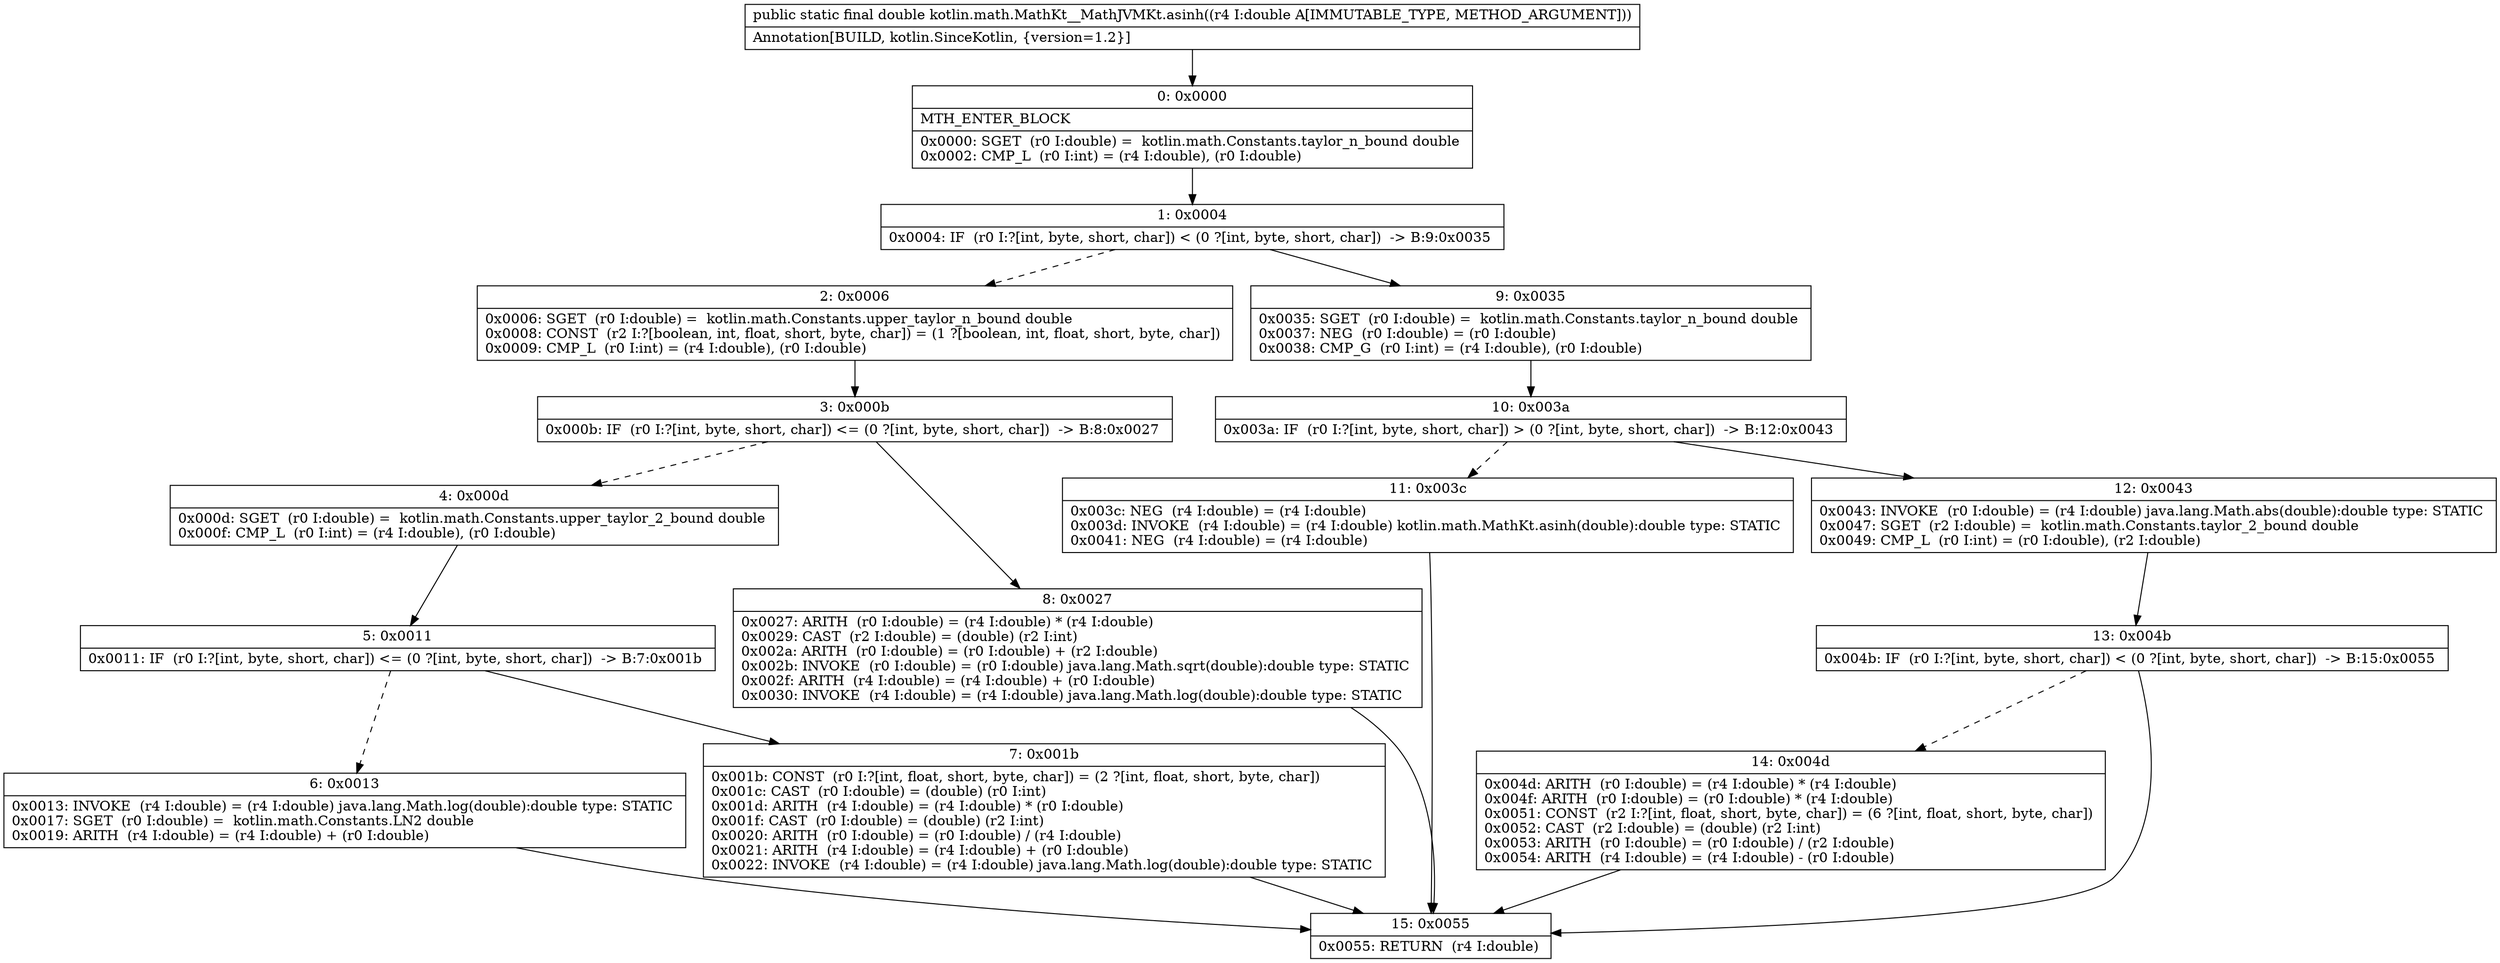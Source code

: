 digraph "CFG forkotlin.math.MathKt__MathJVMKt.asinh(D)D" {
Node_0 [shape=record,label="{0\:\ 0x0000|MTH_ENTER_BLOCK\l|0x0000: SGET  (r0 I:double) =  kotlin.math.Constants.taylor_n_bound double \l0x0002: CMP_L  (r0 I:int) = (r4 I:double), (r0 I:double) \l}"];
Node_1 [shape=record,label="{1\:\ 0x0004|0x0004: IF  (r0 I:?[int, byte, short, char]) \< (0 ?[int, byte, short, char])  \-\> B:9:0x0035 \l}"];
Node_2 [shape=record,label="{2\:\ 0x0006|0x0006: SGET  (r0 I:double) =  kotlin.math.Constants.upper_taylor_n_bound double \l0x0008: CONST  (r2 I:?[boolean, int, float, short, byte, char]) = (1 ?[boolean, int, float, short, byte, char]) \l0x0009: CMP_L  (r0 I:int) = (r4 I:double), (r0 I:double) \l}"];
Node_3 [shape=record,label="{3\:\ 0x000b|0x000b: IF  (r0 I:?[int, byte, short, char]) \<= (0 ?[int, byte, short, char])  \-\> B:8:0x0027 \l}"];
Node_4 [shape=record,label="{4\:\ 0x000d|0x000d: SGET  (r0 I:double) =  kotlin.math.Constants.upper_taylor_2_bound double \l0x000f: CMP_L  (r0 I:int) = (r4 I:double), (r0 I:double) \l}"];
Node_5 [shape=record,label="{5\:\ 0x0011|0x0011: IF  (r0 I:?[int, byte, short, char]) \<= (0 ?[int, byte, short, char])  \-\> B:7:0x001b \l}"];
Node_6 [shape=record,label="{6\:\ 0x0013|0x0013: INVOKE  (r4 I:double) = (r4 I:double) java.lang.Math.log(double):double type: STATIC \l0x0017: SGET  (r0 I:double) =  kotlin.math.Constants.LN2 double \l0x0019: ARITH  (r4 I:double) = (r4 I:double) + (r0 I:double) \l}"];
Node_7 [shape=record,label="{7\:\ 0x001b|0x001b: CONST  (r0 I:?[int, float, short, byte, char]) = (2 ?[int, float, short, byte, char]) \l0x001c: CAST  (r0 I:double) = (double) (r0 I:int) \l0x001d: ARITH  (r4 I:double) = (r4 I:double) * (r0 I:double) \l0x001f: CAST  (r0 I:double) = (double) (r2 I:int) \l0x0020: ARITH  (r0 I:double) = (r0 I:double) \/ (r4 I:double) \l0x0021: ARITH  (r4 I:double) = (r4 I:double) + (r0 I:double) \l0x0022: INVOKE  (r4 I:double) = (r4 I:double) java.lang.Math.log(double):double type: STATIC \l}"];
Node_8 [shape=record,label="{8\:\ 0x0027|0x0027: ARITH  (r0 I:double) = (r4 I:double) * (r4 I:double) \l0x0029: CAST  (r2 I:double) = (double) (r2 I:int) \l0x002a: ARITH  (r0 I:double) = (r0 I:double) + (r2 I:double) \l0x002b: INVOKE  (r0 I:double) = (r0 I:double) java.lang.Math.sqrt(double):double type: STATIC \l0x002f: ARITH  (r4 I:double) = (r4 I:double) + (r0 I:double) \l0x0030: INVOKE  (r4 I:double) = (r4 I:double) java.lang.Math.log(double):double type: STATIC \l}"];
Node_9 [shape=record,label="{9\:\ 0x0035|0x0035: SGET  (r0 I:double) =  kotlin.math.Constants.taylor_n_bound double \l0x0037: NEG  (r0 I:double) = (r0 I:double) \l0x0038: CMP_G  (r0 I:int) = (r4 I:double), (r0 I:double) \l}"];
Node_10 [shape=record,label="{10\:\ 0x003a|0x003a: IF  (r0 I:?[int, byte, short, char]) \> (0 ?[int, byte, short, char])  \-\> B:12:0x0043 \l}"];
Node_11 [shape=record,label="{11\:\ 0x003c|0x003c: NEG  (r4 I:double) = (r4 I:double) \l0x003d: INVOKE  (r4 I:double) = (r4 I:double) kotlin.math.MathKt.asinh(double):double type: STATIC \l0x0041: NEG  (r4 I:double) = (r4 I:double) \l}"];
Node_12 [shape=record,label="{12\:\ 0x0043|0x0043: INVOKE  (r0 I:double) = (r4 I:double) java.lang.Math.abs(double):double type: STATIC \l0x0047: SGET  (r2 I:double) =  kotlin.math.Constants.taylor_2_bound double \l0x0049: CMP_L  (r0 I:int) = (r0 I:double), (r2 I:double) \l}"];
Node_13 [shape=record,label="{13\:\ 0x004b|0x004b: IF  (r0 I:?[int, byte, short, char]) \< (0 ?[int, byte, short, char])  \-\> B:15:0x0055 \l}"];
Node_14 [shape=record,label="{14\:\ 0x004d|0x004d: ARITH  (r0 I:double) = (r4 I:double) * (r4 I:double) \l0x004f: ARITH  (r0 I:double) = (r0 I:double) * (r4 I:double) \l0x0051: CONST  (r2 I:?[int, float, short, byte, char]) = (6 ?[int, float, short, byte, char]) \l0x0052: CAST  (r2 I:double) = (double) (r2 I:int) \l0x0053: ARITH  (r0 I:double) = (r0 I:double) \/ (r2 I:double) \l0x0054: ARITH  (r4 I:double) = (r4 I:double) \- (r0 I:double) \l}"];
Node_15 [shape=record,label="{15\:\ 0x0055|0x0055: RETURN  (r4 I:double) \l}"];
MethodNode[shape=record,label="{public static final double kotlin.math.MathKt__MathJVMKt.asinh((r4 I:double A[IMMUTABLE_TYPE, METHOD_ARGUMENT]))  | Annotation[BUILD, kotlin.SinceKotlin, \{version=1.2\}]\l}"];
MethodNode -> Node_0;
Node_0 -> Node_1;
Node_1 -> Node_2[style=dashed];
Node_1 -> Node_9;
Node_2 -> Node_3;
Node_3 -> Node_4[style=dashed];
Node_3 -> Node_8;
Node_4 -> Node_5;
Node_5 -> Node_6[style=dashed];
Node_5 -> Node_7;
Node_6 -> Node_15;
Node_7 -> Node_15;
Node_8 -> Node_15;
Node_9 -> Node_10;
Node_10 -> Node_11[style=dashed];
Node_10 -> Node_12;
Node_11 -> Node_15;
Node_12 -> Node_13;
Node_13 -> Node_14[style=dashed];
Node_13 -> Node_15;
Node_14 -> Node_15;
}

